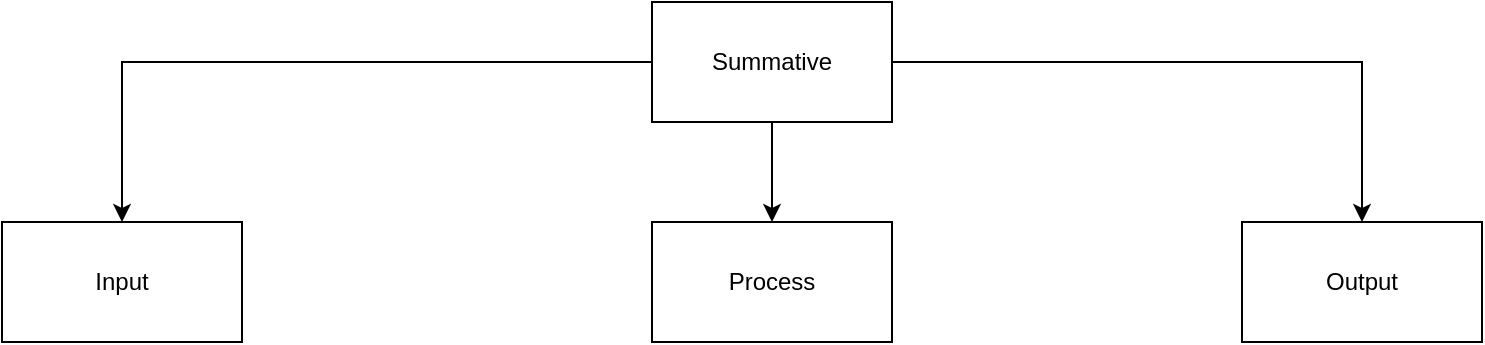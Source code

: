 <mxfile version="20.7.4" type="github">
  <diagram id="d-HQx0A6RlXULR6_okz4" name="Page-1">
    <mxGraphModel dx="1434" dy="764" grid="1" gridSize="10" guides="1" tooltips="1" connect="1" arrows="1" fold="1" page="1" pageScale="1" pageWidth="850" pageHeight="1100" math="0" shadow="0">
      <root>
        <mxCell id="0" />
        <mxCell id="1" parent="0" />
        <mxCell id="T2zrcExbBJ0eOjrz7QeG-3" value="" style="edgeStyle=orthogonalEdgeStyle;rounded=0;orthogonalLoop=1;jettySize=auto;html=1;" edge="1" parent="1" source="T2zrcExbBJ0eOjrz7QeG-1" target="T2zrcExbBJ0eOjrz7QeG-2">
          <mxGeometry relative="1" as="geometry" />
        </mxCell>
        <mxCell id="T2zrcExbBJ0eOjrz7QeG-5" value="" style="edgeStyle=orthogonalEdgeStyle;rounded=0;orthogonalLoop=1;jettySize=auto;html=1;" edge="1" parent="1" source="T2zrcExbBJ0eOjrz7QeG-1" target="T2zrcExbBJ0eOjrz7QeG-4">
          <mxGeometry relative="1" as="geometry" />
        </mxCell>
        <mxCell id="T2zrcExbBJ0eOjrz7QeG-7" value="" style="edgeStyle=orthogonalEdgeStyle;rounded=0;orthogonalLoop=1;jettySize=auto;html=1;" edge="1" parent="1" source="T2zrcExbBJ0eOjrz7QeG-1" target="T2zrcExbBJ0eOjrz7QeG-6">
          <mxGeometry relative="1" as="geometry" />
        </mxCell>
        <mxCell id="T2zrcExbBJ0eOjrz7QeG-1" value="Summative" style="rounded=0;whiteSpace=wrap;html=1;" vertex="1" parent="1">
          <mxGeometry x="365" y="120" width="120" height="60" as="geometry" />
        </mxCell>
        <mxCell id="T2zrcExbBJ0eOjrz7QeG-2" value="Input" style="whiteSpace=wrap;html=1;rounded=0;" vertex="1" parent="1">
          <mxGeometry x="40" y="230" width="120" height="60" as="geometry" />
        </mxCell>
        <mxCell id="T2zrcExbBJ0eOjrz7QeG-4" value="Process" style="whiteSpace=wrap;html=1;rounded=0;" vertex="1" parent="1">
          <mxGeometry x="365" y="230" width="120" height="60" as="geometry" />
        </mxCell>
        <mxCell id="T2zrcExbBJ0eOjrz7QeG-6" value="Output" style="whiteSpace=wrap;html=1;rounded=0;" vertex="1" parent="1">
          <mxGeometry x="660" y="230" width="120" height="60" as="geometry" />
        </mxCell>
      </root>
    </mxGraphModel>
  </diagram>
</mxfile>
